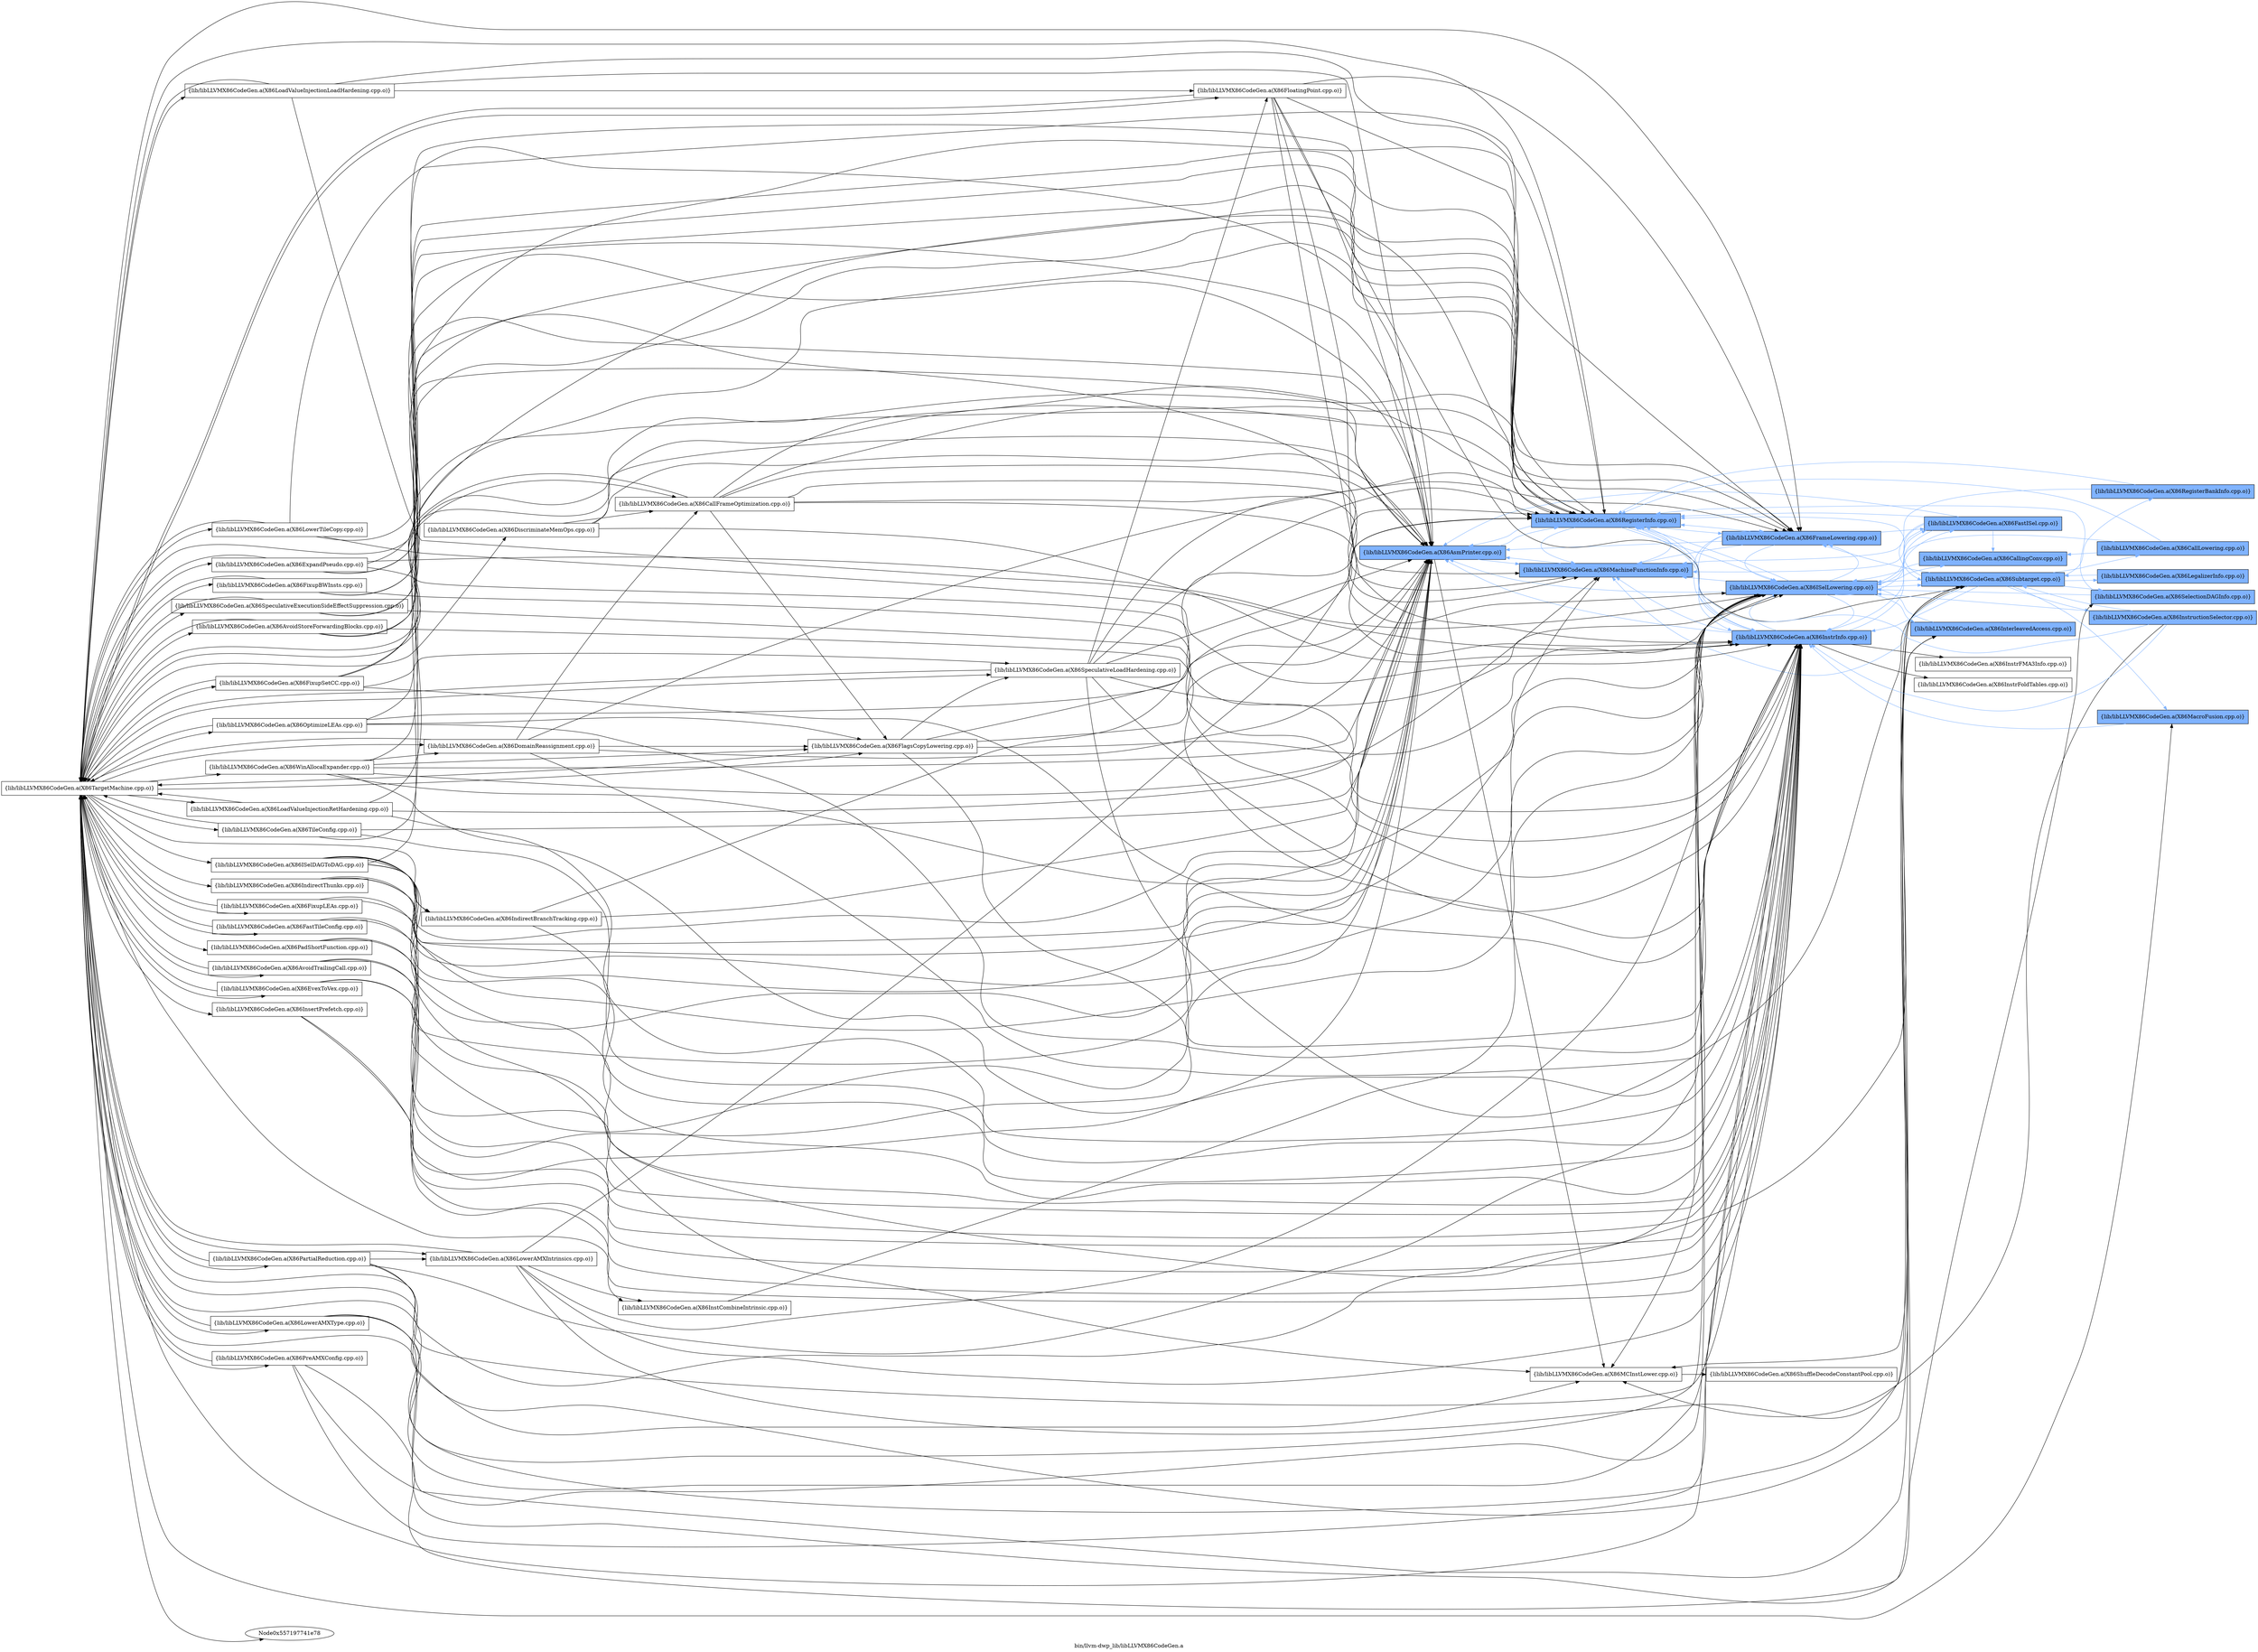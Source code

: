 digraph "bin/llvm-dwp_lib/libLLVMX86CodeGen.a" {
	label="bin/llvm-dwp_lib/libLLVMX86CodeGen.a";
	rankdir=LR;
	{ rank=same; Node0x5571977450c8;  }
	{ rank=same; Node0x557197746068; Node0x557197749448; Node0x557197748c78;  }
	{ rank=same; Node0x557197745708; Node0x55719774b568; Node0x55719774c558; Node0x557197748958;  }
	{ rank=same; Node0x55719774c288; Node0x557197748e58; Node0x557197749da8; Node0x557197745438; Node0x5571977481d8; Node0x5571977485e8;  }

	Node0x5571977450c8 [shape=record,shape=box,group=1,style=filled,fillcolor="0.600000 0.5 1",label="{lib/libLLVMX86CodeGen.a(X86AsmPrinter.cpp.o)}"];
	Node0x5571977450c8 -> Node0x557197746068;
	Node0x5571977450c8 -> Node0x557197749448[color="0.600000 0.5 1"];
	Node0x5571977450c8 -> Node0x557197748c78[color="0.600000 0.5 1"];
	Node0x55719774f668 [shape=record,shape=box,group=0,label="{lib/libLLVMX86CodeGen.a(X86TargetMachine.cpp.o)}"];
	Node0x55719774f668 -> Node0x5571977450c8;
	Node0x55719774f668 -> Node0x557197746068;
	Node0x55719774f668 -> Node0x557197748c78;
	Node0x55719774f668 -> Node0x55719774bd88;
	Node0x55719774f668 -> Node0x55719774b5b8;
	Node0x55719774f668 -> Node0x55719774c238;
	Node0x55719774f668 -> Node0x55719774a7f8;
	Node0x55719774f668 -> Node0x55719774a028;
	Node0x55719774f668 -> Node0x55719774ad48;
	Node0x55719774f668 -> Node0x5571977499e8;
	Node0x55719774f668 -> Node0x557197748cc8;
	Node0x55719774f668 -> Node0x557197749498;
	Node0x55719774f668 -> Node0x557197748818;
	Node0x55719774f668 -> Node0x557197747b98;
	Node0x55719774f668 -> Node0x55719774b568;
	Node0x55719774f668 -> Node0x55719774c558;
	Node0x55719774f668 -> Node0x557197748958;
	Node0x55719774f668 -> Node0x557197745438;
	Node0x55719774f668 -> Node0x557197745bb8;
	Node0x55719774f668 -> Node0x55719774f4d8;
	Node0x55719774f668 -> Node0x557197751788;
	Node0x55719774f668 -> Node0x5571977506a8;
	Node0x55719774f668 -> Node0x557197750978;
	Node0x55719774f668 -> Node0x5571977433b8;
	Node0x55719774f668 -> Node0x557197743138;
	Node0x55719774f668 -> Node0x557197742508;
	Node0x55719774f668 -> Node0x5571977439a8;
	Node0x55719774f668 -> Node0x557197742f08;
	Node0x55719774f668 -> Node0x557197742d28;
	Node0x55719774f668 -> Node0x557197744948;
	Node0x55719774f668 -> Node0x557197744628;
	Node0x55719774f668 -> Node0x557197743ea8;
	Node0x55719774f668 -> Node0x557197745ed8;
	Node0x55719774f668 -> Node0x557197745668;
	Node0x55719774f668 -> Node0x5571977434a8;
	Node0x55719774f668 -> Node0x557197743188;
	Node0x55719774f668 -> Node0x557197742a58;
	Node0x55719774f668 -> Node0x557197744ad8;
	Node0x55719774f668 -> Node0x557197744358;
	Node0x55719774f668 -> Node0x557197742558;
	Node0x55719774f668 -> Node0x557197741e78;
	Node0x557197746068 [shape=record,shape=box,group=0,label="{lib/libLLVMX86CodeGen.a(X86MCInstLower.cpp.o)}"];
	Node0x557197746068 -> Node0x557197745708;
	Node0x557197749448 [shape=record,shape=box,group=1,style=filled,fillcolor="0.600000 0.5 1",label="{lib/libLLVMX86CodeGen.a(X86MachineFunctionInfo.cpp.o)}"];
	Node0x557197749448 -> Node0x5571977450c8[color="0.600000 0.5 1"];
	Node0x557197749448 -> Node0x557197748c78[color="0.600000 0.5 1"];
	Node0x557197748c78 [shape=record,shape=box,group=1,style=filled,fillcolor="0.600000 0.5 1",label="{lib/libLLVMX86CodeGen.a(X86RegisterInfo.cpp.o)}"];
	Node0x557197748c78 -> Node0x5571977450c8[color="0.600000 0.5 1"];
	Node0x557197748c78 -> Node0x557197749448[color="0.600000 0.5 1"];
	Node0x557197748c78 -> Node0x55719774b568[color="0.600000 0.5 1"];
	Node0x557197748c78 -> Node0x55719774c558[color="0.600000 0.5 1"];
	Node0x557197748c78 -> Node0x557197748958[color="0.600000 0.5 1"];
	Node0x557197745708 [shape=record,shape=box,group=0,label="{lib/libLLVMX86CodeGen.a(X86ShuffleDecodeConstantPool.cpp.o)}"];
	Node0x55719774b568 [shape=record,shape=box,group=1,style=filled,fillcolor="0.600000 0.5 1",label="{lib/libLLVMX86CodeGen.a(X86ISelLowering.cpp.o)}"];
	Node0x55719774b568 -> Node0x5571977450c8[color="0.600000 0.5 1"];
	Node0x55719774b568 -> Node0x557197746068;
	Node0x55719774b568 -> Node0x557197749448[color="0.600000 0.5 1"];
	Node0x55719774b568 -> Node0x557197748c78[color="0.600000 0.5 1"];
	Node0x55719774b568 -> Node0x55719774c288[color="0.600000 0.5 1"];
	Node0x55719774b568 -> Node0x55719774c558[color="0.600000 0.5 1"];
	Node0x55719774b568 -> Node0x557197748958[color="0.600000 0.5 1"];
	Node0x55719774b568 -> Node0x557197748e58[color="0.600000 0.5 1"];
	Node0x55719774b568 -> Node0x557197749da8[color="0.600000 0.5 1"];
	Node0x55719774b568 -> Node0x557197745438[color="0.600000 0.5 1"];
	Node0x55719774c558 [shape=record,shape=box,group=1,style=filled,fillcolor="0.600000 0.5 1",label="{lib/libLLVMX86CodeGen.a(X86InstrInfo.cpp.o)}"];
	Node0x55719774c558 -> Node0x5571977450c8[color="0.600000 0.5 1"];
	Node0x55719774c558 -> Node0x557197749448[color="0.600000 0.5 1"];
	Node0x55719774c558 -> Node0x557197748c78[color="0.600000 0.5 1"];
	Node0x55719774c558 -> Node0x55719774b568[color="0.600000 0.5 1"];
	Node0x55719774c558 -> Node0x55719774c288[color="0.600000 0.5 1"];
	Node0x55719774c558 -> Node0x5571977481d8;
	Node0x55719774c558 -> Node0x557197748958[color="0.600000 0.5 1"];
	Node0x55719774c558 -> Node0x5571977485e8;
	Node0x557197748958 [shape=record,shape=box,group=1,style=filled,fillcolor="0.600000 0.5 1",label="{lib/libLLVMX86CodeGen.a(X86FrameLowering.cpp.o)}"];
	Node0x557197748958 -> Node0x5571977450c8[color="0.600000 0.5 1"];
	Node0x557197748958 -> Node0x557197749448[color="0.600000 0.5 1"];
	Node0x557197748958 -> Node0x557197748c78[color="0.600000 0.5 1"];
	Node0x557197748958 -> Node0x55719774b568[color="0.600000 0.5 1"];
	Node0x557197748958 -> Node0x55719774c288[color="0.600000 0.5 1"];
	Node0x557197748958 -> Node0x55719774c558[color="0.600000 0.5 1"];
	Node0x55719774c288 [shape=record,shape=box,group=1,style=filled,fillcolor="0.600000 0.5 1",label="{lib/libLLVMX86CodeGen.a(X86FastISel.cpp.o)}"];
	Node0x55719774c288 -> Node0x5571977450c8[color="0.600000 0.5 1"];
	Node0x55719774c288 -> Node0x557197749448[color="0.600000 0.5 1"];
	Node0x55719774c288 -> Node0x557197748c78[color="0.600000 0.5 1"];
	Node0x55719774c288 -> Node0x55719774b568[color="0.600000 0.5 1"];
	Node0x55719774c288 -> Node0x55719774c558[color="0.600000 0.5 1"];
	Node0x55719774c288 -> Node0x557197748e58[color="0.600000 0.5 1"];
	Node0x55719774c288 -> Node0x557197745438[color="0.600000 0.5 1"];
	Node0x557197748e58 [shape=record,shape=box,group=1,style=filled,fillcolor="0.600000 0.5 1",label="{lib/libLLVMX86CodeGen.a(X86CallingConv.cpp.o)}"];
	Node0x557197748e58 -> Node0x55719774b568[color="0.600000 0.5 1"];
	Node0x557197749da8 [shape=record,shape=box,group=1,style=filled,fillcolor="0.600000 0.5 1",label="{lib/libLLVMX86CodeGen.a(X86InterleavedAccess.cpp.o)}"];
	Node0x557197749da8 -> Node0x55719774b568[color="0.600000 0.5 1"];
	Node0x557197745438 [shape=record,shape=box,group=1,style=filled,fillcolor="0.600000 0.5 1",label="{lib/libLLVMX86CodeGen.a(X86Subtarget.cpp.o)}"];
	Node0x557197745438 -> Node0x557197746068;
	Node0x557197745438 -> Node0x557197749448[color="0.600000 0.5 1"];
	Node0x557197745438 -> Node0x557197748c78[color="0.600000 0.5 1"];
	Node0x557197745438 -> Node0x55719774b568[color="0.600000 0.5 1"];
	Node0x557197745438 -> Node0x55719774c558[color="0.600000 0.5 1"];
	Node0x557197745438 -> Node0x557197748958[color="0.600000 0.5 1"];
	Node0x557197745438 -> Node0x557197745bb8[color="0.600000 0.5 1"];
	Node0x557197745438 -> Node0x557197753a38[color="0.600000 0.5 1"];
	Node0x557197745438 -> Node0x557197753d58[color="0.600000 0.5 1"];
	Node0x557197745438 -> Node0x5571977535d8[color="0.600000 0.5 1"];
	Node0x557197745438 -> Node0x55719774fc58[color="0.600000 0.5 1"];
	Node0x557197745438 -> Node0x55719774f4d8[color="0.600000 0.5 1"];
	Node0x5571977481d8 [shape=record,shape=box,group=0,label="{lib/libLLVMX86CodeGen.a(X86InstrFoldTables.cpp.o)}"];
	Node0x5571977485e8 [shape=record,shape=box,group=0,label="{lib/libLLVMX86CodeGen.a(X86InstrFMA3Info.cpp.o)}"];
	Node0x557197745bb8 [shape=record,shape=box,group=1,style=filled,fillcolor="0.600000 0.5 1",label="{lib/libLLVMX86CodeGen.a(X86SelectionDAGInfo.cpp.o)}"];
	Node0x557197745bb8 -> Node0x557197748c78[color="0.600000 0.5 1"];
	Node0x557197745bb8 -> Node0x55719774b568[color="0.600000 0.5 1"];
	Node0x557197753a38 [shape=record,shape=box,group=1,style=filled,fillcolor="0.600000 0.5 1",label="{lib/libLLVMX86CodeGen.a(X86CallLowering.cpp.o)}"];
	Node0x557197753a38 -> Node0x557197748c78[color="0.600000 0.5 1"];
	Node0x557197753a38 -> Node0x55719774b568[color="0.600000 0.5 1"];
	Node0x557197753a38 -> Node0x557197748e58[color="0.600000 0.5 1"];
	Node0x557197753d58 [shape=record,shape=box,group=1,style=filled,fillcolor="0.600000 0.5 1",label="{lib/libLLVMX86CodeGen.a(X86LegalizerInfo.cpp.o)}"];
	Node0x557197753d58 -> Node0x557197745438[color="0.600000 0.5 1"];
	Node0x5571977535d8 [shape=record,shape=box,group=1,style=filled,fillcolor="0.600000 0.5 1",label="{lib/libLLVMX86CodeGen.a(X86RegisterBankInfo.cpp.o)}"];
	Node0x5571977535d8 -> Node0x557197749448[color="0.600000 0.5 1"];
	Node0x5571977535d8 -> Node0x557197748c78[color="0.600000 0.5 1"];
	Node0x55719774fc58 [shape=record,shape=box,group=1,style=filled,fillcolor="0.600000 0.5 1",label="{lib/libLLVMX86CodeGen.a(X86InstructionSelector.cpp.o)}"];
	Node0x55719774fc58 -> Node0x557197746068;
	Node0x55719774fc58 -> Node0x557197748c78[color="0.600000 0.5 1"];
	Node0x55719774fc58 -> Node0x55719774b568[color="0.600000 0.5 1"];
	Node0x55719774fc58 -> Node0x55719774c558[color="0.600000 0.5 1"];
	Node0x55719774fc58 -> Node0x557197745438[color="0.600000 0.5 1"];
	Node0x55719774f4d8 [shape=record,shape=box,group=1,style=filled,fillcolor="0.600000 0.5 1",label="{lib/libLLVMX86CodeGen.a(X86MacroFusion.cpp.o)}"];
	Node0x55719774f4d8 -> Node0x55719774c558[color="0.600000 0.5 1"];
	Node0x55719774bd88 [shape=record,shape=box,group=0,label="{lib/libLLVMX86CodeGen.a(X86ExpandPseudo.cpp.o)}"];
	Node0x55719774bd88 -> Node0x5571977450c8;
	Node0x55719774bd88 -> Node0x557197749448;
	Node0x55719774bd88 -> Node0x55719774b568;
	Node0x55719774bd88 -> Node0x55719774c558;
	Node0x55719774bd88 -> Node0x557197748958;
	Node0x55719774bd88 -> Node0x55719774f668;
	Node0x55719774b5b8 [shape=record,shape=box,group=0,label="{lib/libLLVMX86CodeGen.a(X86LowerTileCopy.cpp.o)}"];
	Node0x55719774b5b8 -> Node0x5571977450c8;
	Node0x55719774b5b8 -> Node0x557197748c78;
	Node0x55719774b5b8 -> Node0x55719774c558;
	Node0x55719774b5b8 -> Node0x55719774f668;
	Node0x55719774c238 [shape=record,shape=box,group=0,label="{lib/libLLVMX86CodeGen.a(X86FloatingPoint.cpp.o)}"];
	Node0x55719774c238 -> Node0x5571977450c8;
	Node0x55719774c238 -> Node0x557197749448;
	Node0x55719774c238 -> Node0x557197748c78;
	Node0x55719774c238 -> Node0x55719774c558;
	Node0x55719774c238 -> Node0x557197748958;
	Node0x55719774c238 -> Node0x557197745438;
	Node0x55719774c238 -> Node0x55719774f668;
	Node0x55719774a7f8 [shape=record,shape=box,group=0,label="{lib/libLLVMX86CodeGen.a(X86LoadValueInjectionLoadHardening.cpp.o)}"];
	Node0x55719774a7f8 -> Node0x5571977450c8;
	Node0x55719774a7f8 -> Node0x557197748c78;
	Node0x55719774a7f8 -> Node0x55719774c238;
	Node0x55719774a7f8 -> Node0x55719774c558;
	Node0x55719774a7f8 -> Node0x55719774f668;
	Node0x55719774a028 [shape=record,shape=box,group=0,label="{lib/libLLVMX86CodeGen.a(X86FastTileConfig.cpp.o)}"];
	Node0x55719774a028 -> Node0x5571977450c8;
	Node0x55719774a028 -> Node0x55719774c558;
	Node0x55719774a028 -> Node0x55719774f668;
	Node0x55719774ad48 [shape=record,shape=box,group=0,label="{lib/libLLVMX86CodeGen.a(X86TileConfig.cpp.o)}"];
	Node0x55719774ad48 -> Node0x5571977450c8;
	Node0x55719774ad48 -> Node0x55719774c558;
	Node0x55719774ad48 -> Node0x557197748958;
	Node0x55719774ad48 -> Node0x55719774f668;
	Node0x5571977499e8 [shape=record,shape=box,group=0,label="{lib/libLLVMX86CodeGen.a(X86SpeculativeLoadHardening.cpp.o)}"];
	Node0x5571977499e8 -> Node0x5571977450c8;
	Node0x5571977499e8 -> Node0x557197748c78;
	Node0x5571977499e8 -> Node0x55719774c238;
	Node0x5571977499e8 -> Node0x55719774b568;
	Node0x5571977499e8 -> Node0x55719774c558;
	Node0x5571977499e8 -> Node0x557197748958;
	Node0x5571977499e8 -> Node0x557197745438;
	Node0x5571977499e8 -> Node0x55719774f668;
	Node0x557197748cc8 [shape=record,shape=box,group=0,label="{lib/libLLVMX86CodeGen.a(X86FlagsCopyLowering.cpp.o)}"];
	Node0x557197748cc8 -> Node0x5571977450c8;
	Node0x557197748cc8 -> Node0x557197748c78;
	Node0x557197748cc8 -> Node0x5571977499e8;
	Node0x557197748cc8 -> Node0x55719774b568;
	Node0x557197748cc8 -> Node0x55719774c558;
	Node0x557197748cc8 -> Node0x55719774f668;
	Node0x557197749498 [shape=record,shape=box,group=0,label="{lib/libLLVMX86CodeGen.a(X86FixupSetCC.cpp.o)}"];
	Node0x557197749498 -> Node0x5571977450c8;
	Node0x557197749498 -> Node0x557197748c78;
	Node0x557197749498 -> Node0x5571977499e8;
	Node0x557197749498 -> Node0x55719774c558;
	Node0x557197749498 -> Node0x55719774f668;
	Node0x557197748818 [shape=record,shape=box,group=0,label="{lib/libLLVMX86CodeGen.a(X86OptimizeLEAs.cpp.o)}"];
	Node0x557197748818 -> Node0x5571977450c8;
	Node0x557197748818 -> Node0x557197748c78;
	Node0x557197748818 -> Node0x557197748cc8;
	Node0x557197748818 -> Node0x55719774c558;
	Node0x557197748818 -> Node0x55719774f668;
	Node0x557197747b98 [shape=record,shape=box,group=0,label="{lib/libLLVMX86CodeGen.a(X86CallFrameOptimization.cpp.o)}"];
	Node0x557197747b98 -> Node0x5571977450c8;
	Node0x557197747b98 -> Node0x557197749448;
	Node0x557197747b98 -> Node0x557197748c78;
	Node0x557197747b98 -> Node0x557197748cc8;
	Node0x557197747b98 -> Node0x55719774b568;
	Node0x557197747b98 -> Node0x55719774c558;
	Node0x557197747b98 -> Node0x557197748958;
	Node0x557197747b98 -> Node0x55719774f668;
	Node0x557197751788 [shape=record,shape=box,group=0,label="{lib/libLLVMX86CodeGen.a(X86InstCombineIntrinsic.cpp.o)}"];
	Node0x557197751788 -> Node0x55719774b568;
	Node0x5571977506a8 [shape=record,shape=box,group=0,label="{lib/libLLVMX86CodeGen.a(X86SpeculativeExecutionSideEffectSuppression.cpp.o)}"];
	Node0x5571977506a8 -> Node0x5571977450c8;
	Node0x5571977506a8 -> Node0x557197748c78;
	Node0x5571977506a8 -> Node0x55719774c558;
	Node0x5571977506a8 -> Node0x55719774f668;
	Node0x557197750978 [shape=record,shape=box,group=0,label="{lib/libLLVMX86CodeGen.a(X86IndirectThunks.cpp.o)}"];
	Node0x557197750978 -> Node0x5571977450c8;
	Node0x557197750978 -> Node0x55719774b568;
	Node0x557197750978 -> Node0x55719774c558;
	Node0x5571977433b8 [shape=record,shape=box,group=0,label="{lib/libLLVMX86CodeGen.a(X86LoadValueInjectionRetHardening.cpp.o)}"];
	Node0x5571977433b8 -> Node0x5571977450c8;
	Node0x5571977433b8 -> Node0x557197748c78;
	Node0x5571977433b8 -> Node0x55719774c558;
	Node0x5571977433b8 -> Node0x55719774f668;
	Node0x557197743138 [shape=record,shape=box,group=0,label="{lib/libLLVMX86CodeGen.a(X86AvoidTrailingCall.cpp.o)}"];
	Node0x557197743138 -> Node0x5571977450c8;
	Node0x557197743138 -> Node0x55719774c558;
	Node0x557197743138 -> Node0x55719774f668;
	Node0x557197742508 [shape=record,shape=box,group=0,label="{lib/libLLVMX86CodeGen.a(X86AvoidStoreForwardingBlocks.cpp.o)}"];
	Node0x557197742508 -> Node0x5571977450c8;
	Node0x557197742508 -> Node0x557197748c78;
	Node0x557197742508 -> Node0x55719774c558;
	Node0x557197742508 -> Node0x55719774f668;
	Node0x5571977439a8 [shape=record,shape=box,group=0,label="{lib/libLLVMX86CodeGen.a(X86ISelDAGToDAG.cpp.o)}"];
	Node0x5571977439a8 -> Node0x5571977450c8;
	Node0x5571977439a8 -> Node0x557197746068;
	Node0x5571977439a8 -> Node0x557197749448;
	Node0x5571977439a8 -> Node0x557197748c78;
	Node0x5571977439a8 -> Node0x55719774b568;
	Node0x5571977439a8 -> Node0x55719774c558;
	Node0x5571977439a8 -> Node0x557197745438;
	Node0x5571977439a8 -> Node0x557197742f08;
	Node0x557197742f08 [shape=record,shape=box,group=0,label="{lib/libLLVMX86CodeGen.a(X86IndirectBranchTracking.cpp.o)}"];
	Node0x557197742f08 -> Node0x5571977450c8;
	Node0x557197742f08 -> Node0x557197748c78;
	Node0x557197742f08 -> Node0x55719774c558;
	Node0x557197742d28 [shape=record,shape=box,group=0,label="{lib/libLLVMX86CodeGen.a(X86EvexToVex.cpp.o)}"];
	Node0x557197742d28 -> Node0x5571977450c8;
	Node0x557197742d28 -> Node0x55719774c558;
	Node0x557197742d28 -> Node0x55719774f668;
	Node0x557197744948 [shape=record,shape=box,group=0,label="{lib/libLLVMX86CodeGen.a(X86DiscriminateMemOps.cpp.o)}"];
	Node0x557197744948 -> Node0x5571977450c8;
	Node0x557197744948 -> Node0x557197748c78;
	Node0x557197744948 -> Node0x557197747b98;
	Node0x557197744948 -> Node0x55719774c558;
	Node0x557197744628 [shape=record,shape=box,group=0,label="{lib/libLLVMX86CodeGen.a(X86InsertPrefetch.cpp.o)}"];
	Node0x557197744628 -> Node0x5571977450c8;
	Node0x557197744628 -> Node0x55719774c558;
	Node0x557197743ea8 [shape=record,shape=box,group=0,label="{lib/libLLVMX86CodeGen.a(X86FixupBWInsts.cpp.o)}"];
	Node0x557197743ea8 -> Node0x5571977450c8;
	Node0x557197743ea8 -> Node0x557197748c78;
	Node0x557197743ea8 -> Node0x55719774c558;
	Node0x557197743ea8 -> Node0x55719774f668;
	Node0x557197745ed8 [shape=record,shape=box,group=0,label="{lib/libLLVMX86CodeGen.a(X86PadShortFunction.cpp.o)}"];
	Node0x557197745ed8 -> Node0x5571977450c8;
	Node0x557197745ed8 -> Node0x55719774c558;
	Node0x557197745668 [shape=record,shape=box,group=0,label="{lib/libLLVMX86CodeGen.a(X86FixupLEAs.cpp.o)}"];
	Node0x557197745668 -> Node0x5571977450c8;
	Node0x557197745668 -> Node0x55719774c558;
	Node0x557197745668 -> Node0x55719774f668;
	Node0x5571977434a8 [shape=record,shape=box,group=0,label="{lib/libLLVMX86CodeGen.a(X86LowerAMXIntrinsics.cpp.o)}"];
	Node0x5571977434a8 -> Node0x557197748c78;
	Node0x5571977434a8 -> Node0x55719774b568;
	Node0x5571977434a8 -> Node0x55719774c558;
	Node0x5571977434a8 -> Node0x557197749da8;
	Node0x5571977434a8 -> Node0x55719774f668;
	Node0x5571977434a8 -> Node0x557197751788;
	Node0x557197743188 [shape=record,shape=box,group=0,label="{lib/libLLVMX86CodeGen.a(X86LowerAMXType.cpp.o)}"];
	Node0x557197743188 -> Node0x55719774b568;
	Node0x557197743188 -> Node0x55719774c558;
	Node0x557197743188 -> Node0x557197749da8;
	Node0x557197743188 -> Node0x55719774f668;
	Node0x557197742a58 [shape=record,shape=box,group=0,label="{lib/libLLVMX86CodeGen.a(X86PreAMXConfig.cpp.o)}"];
	Node0x557197742a58 -> Node0x55719774b568;
	Node0x557197742a58 -> Node0x55719774c558;
	Node0x557197742a58 -> Node0x557197749da8;
	Node0x557197742a58 -> Node0x55719774f668;
	Node0x557197744ad8 [shape=record,shape=box,group=0,label="{lib/libLLVMX86CodeGen.a(X86DomainReassignment.cpp.o)}"];
	Node0x557197744ad8 -> Node0x5571977450c8;
	Node0x557197744ad8 -> Node0x557197748c78;
	Node0x557197744ad8 -> Node0x557197748cc8;
	Node0x557197744ad8 -> Node0x557197747b98;
	Node0x557197744ad8 -> Node0x55719774c558;
	Node0x557197744ad8 -> Node0x55719774f668;
	Node0x557197744358 [shape=record,shape=box,group=0,label="{lib/libLLVMX86CodeGen.a(X86PartialReduction.cpp.o)}"];
	Node0x557197744358 -> Node0x55719774b568;
	Node0x557197744358 -> Node0x55719774c558;
	Node0x557197744358 -> Node0x557197749da8;
	Node0x557197744358 -> Node0x55719774f668;
	Node0x557197744358 -> Node0x5571977434a8;
	Node0x557197742558 [shape=record,shape=box,group=0,label="{lib/libLLVMX86CodeGen.a(X86WinAllocaExpander.cpp.o)}"];
	Node0x557197742558 -> Node0x5571977450c8;
	Node0x557197742558 -> Node0x557197749448;
	Node0x557197742558 -> Node0x557197748cc8;
	Node0x557197742558 -> Node0x55719774b568;
	Node0x557197742558 -> Node0x55719774c558;
	Node0x557197742558 -> Node0x557197748958;
	Node0x557197742558 -> Node0x557197744ad8;
}
